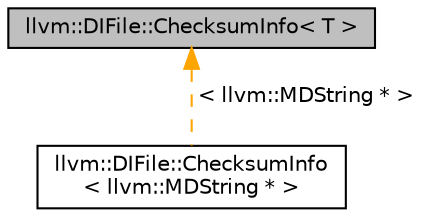 digraph "llvm::DIFile::ChecksumInfo&lt; T &gt;"
{
 // LATEX_PDF_SIZE
  bgcolor="transparent";
  edge [fontname="Helvetica",fontsize="10",labelfontname="Helvetica",labelfontsize="10"];
  node [fontname="Helvetica",fontsize="10",shape="box"];
  Node1 [label="llvm::DIFile::ChecksumInfo\< T \>",height=0.2,width=0.4,color="black", fillcolor="grey75", style="filled", fontcolor="black",tooltip="A single checksum, represented by a Kind and a Value (a string)."];
  Node1 -> Node2 [dir="back",color="orange",fontsize="10",style="dashed",label=" \< llvm::MDString * \>" ,fontname="Helvetica"];
  Node2 [label="llvm::DIFile::ChecksumInfo\l\< llvm::MDString * \>",height=0.2,width=0.4,color="black",URL="$structllvm_1_1DIFile_1_1ChecksumInfo.html",tooltip=" "];
}
